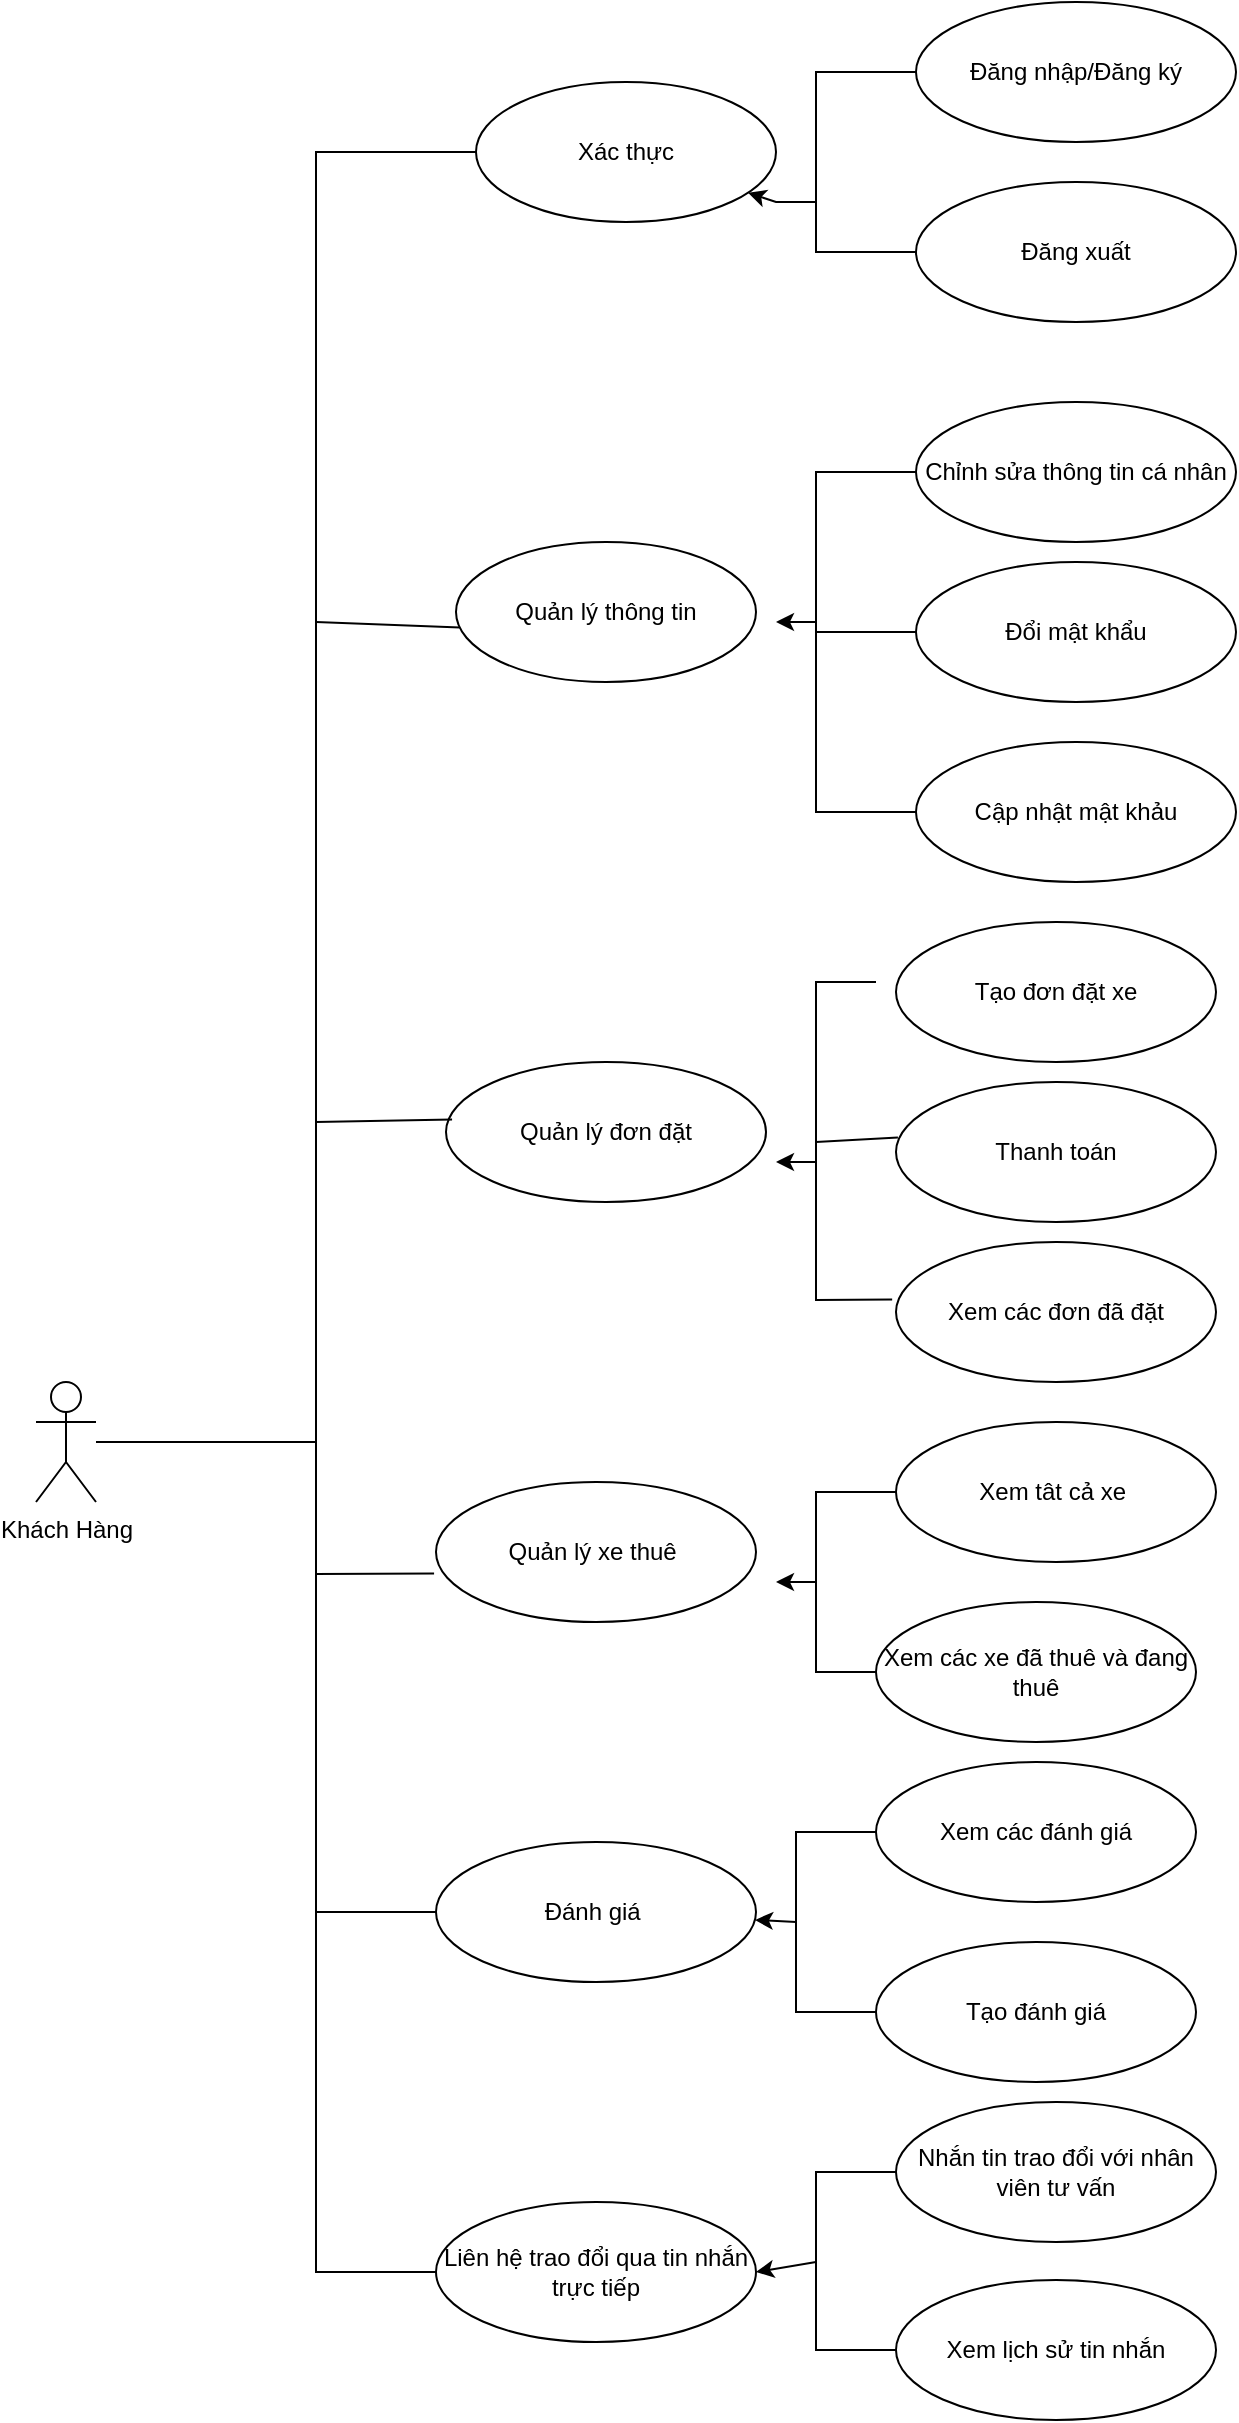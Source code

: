 <mxfile version="27.0.9">
  <diagram name="Trang-1" id="ahY1zGtWVMnq-yM7Z2r8">
    <mxGraphModel dx="2253" dy="711" grid="1" gridSize="10" guides="1" tooltips="1" connect="1" arrows="1" fold="1" page="1" pageScale="1" pageWidth="827" pageHeight="1169" math="0" shadow="0">
      <root>
        <mxCell id="0" />
        <mxCell id="1" parent="0" />
        <mxCell id="kx-mthBQ9t7jLjJqVGqb-1" value="Xác thực" style="ellipse;whiteSpace=wrap;html=1;" parent="1" vertex="1">
          <mxGeometry x="150" y="70" width="150" height="70" as="geometry" />
        </mxCell>
        <mxCell id="kx-mthBQ9t7jLjJqVGqb-2" value="Đăng nhập/Đăng ký" style="ellipse;whiteSpace=wrap;html=1;" parent="1" vertex="1">
          <mxGeometry x="370" y="30" width="160" height="70" as="geometry" />
        </mxCell>
        <mxCell id="kx-mthBQ9t7jLjJqVGqb-3" value="Đăng xuất" style="ellipse;whiteSpace=wrap;html=1;" parent="1" vertex="1">
          <mxGeometry x="370" y="120" width="160" height="70" as="geometry" />
        </mxCell>
        <mxCell id="kx-mthBQ9t7jLjJqVGqb-4" value="Quản lý thông tin" style="ellipse;whiteSpace=wrap;html=1;" parent="1" vertex="1">
          <mxGeometry x="140" y="300" width="150" height="70" as="geometry" />
        </mxCell>
        <mxCell id="kx-mthBQ9t7jLjJqVGqb-5" value="Chỉnh sửa thông tin cá nhân" style="ellipse;whiteSpace=wrap;html=1;" parent="1" vertex="1">
          <mxGeometry x="370" y="230" width="160" height="70" as="geometry" />
        </mxCell>
        <mxCell id="kx-mthBQ9t7jLjJqVGqb-6" value="Đổi mật khẩu" style="ellipse;whiteSpace=wrap;html=1;" parent="1" vertex="1">
          <mxGeometry x="370" y="310" width="160" height="70" as="geometry" />
        </mxCell>
        <mxCell id="kx-mthBQ9t7jLjJqVGqb-7" value="Cập nhật mật khảu" style="ellipse;whiteSpace=wrap;html=1;" parent="1" vertex="1">
          <mxGeometry x="370" y="400" width="160" height="70" as="geometry" />
        </mxCell>
        <mxCell id="kx-mthBQ9t7jLjJqVGqb-8" value="Quản lý đơn đặt" style="ellipse;whiteSpace=wrap;html=1;" parent="1" vertex="1">
          <mxGeometry x="135" y="560" width="160" height="70" as="geometry" />
        </mxCell>
        <mxCell id="kx-mthBQ9t7jLjJqVGqb-10" value="Thanh toán" style="ellipse;whiteSpace=wrap;html=1;" parent="1" vertex="1">
          <mxGeometry x="360" y="570" width="160" height="70" as="geometry" />
        </mxCell>
        <mxCell id="kx-mthBQ9t7jLjJqVGqb-11" value="Tạo đơn đặt xe" style="ellipse;whiteSpace=wrap;html=1;" parent="1" vertex="1">
          <mxGeometry x="360" y="490" width="160" height="70" as="geometry" />
        </mxCell>
        <mxCell id="kx-mthBQ9t7jLjJqVGqb-15" value="Quản lý xe thuê&amp;nbsp;" style="ellipse;whiteSpace=wrap;html=1;" parent="1" vertex="1">
          <mxGeometry x="130" y="770" width="160" height="70" as="geometry" />
        </mxCell>
        <mxCell id="kx-mthBQ9t7jLjJqVGqb-16" value="Xem các đơn đã đặt" style="ellipse;whiteSpace=wrap;html=1;" parent="1" vertex="1">
          <mxGeometry x="360" y="650" width="160" height="70" as="geometry" />
        </mxCell>
        <mxCell id="kx-mthBQ9t7jLjJqVGqb-18" value="Xem tât cả xe&amp;nbsp;" style="ellipse;whiteSpace=wrap;html=1;" parent="1" vertex="1">
          <mxGeometry x="360" y="740" width="160" height="70" as="geometry" />
        </mxCell>
        <mxCell id="kx-mthBQ9t7jLjJqVGqb-19" value="Xem các xe đã thuê và đang thuê" style="ellipse;whiteSpace=wrap;html=1;" parent="1" vertex="1">
          <mxGeometry x="350" y="830" width="160" height="70" as="geometry" />
        </mxCell>
        <mxCell id="kx-mthBQ9t7jLjJqVGqb-20" value="" style="endArrow=none;html=1;rounded=0;exitX=0;exitY=0.5;exitDx=0;exitDy=0;entryX=0;entryY=0.5;entryDx=0;entryDy=0;" parent="1" source="kx-mthBQ9t7jLjJqVGqb-19" target="kx-mthBQ9t7jLjJqVGqb-18" edge="1">
          <mxGeometry width="50" height="50" relative="1" as="geometry">
            <mxPoint x="390" y="700" as="sourcePoint" />
            <mxPoint x="440" y="650" as="targetPoint" />
            <Array as="points">
              <mxPoint x="320" y="865" />
              <mxPoint x="320" y="775" />
            </Array>
          </mxGeometry>
        </mxCell>
        <mxCell id="kx-mthBQ9t7jLjJqVGqb-21" value="" style="endArrow=none;html=1;rounded=0;exitX=-0.012;exitY=0.411;exitDx=0;exitDy=0;exitPerimeter=0;" parent="1" source="kx-mthBQ9t7jLjJqVGqb-16" edge="1">
          <mxGeometry width="50" height="50" relative="1" as="geometry">
            <mxPoint x="390" y="600" as="sourcePoint" />
            <mxPoint x="350" y="520" as="targetPoint" />
            <Array as="points">
              <mxPoint x="320" y="679" />
              <mxPoint x="320" y="520" />
            </Array>
          </mxGeometry>
        </mxCell>
        <mxCell id="kx-mthBQ9t7jLjJqVGqb-22" value="" style="endArrow=none;html=1;rounded=0;entryX=0.006;entryY=0.396;entryDx=0;entryDy=0;entryPerimeter=0;" parent="1" target="kx-mthBQ9t7jLjJqVGqb-10" edge="1">
          <mxGeometry width="50" height="50" relative="1" as="geometry">
            <mxPoint x="320" y="600" as="sourcePoint" />
            <mxPoint x="440" y="550" as="targetPoint" />
          </mxGeometry>
        </mxCell>
        <mxCell id="kx-mthBQ9t7jLjJqVGqb-23" value="" style="endArrow=none;html=1;rounded=0;entryX=0;entryY=0.5;entryDx=0;entryDy=0;exitX=0;exitY=0.5;exitDx=0;exitDy=0;" parent="1" source="kx-mthBQ9t7jLjJqVGqb-7" target="kx-mthBQ9t7jLjJqVGqb-5" edge="1">
          <mxGeometry width="50" height="50" relative="1" as="geometry">
            <mxPoint x="290" y="370" as="sourcePoint" />
            <mxPoint x="340" y="320" as="targetPoint" />
            <Array as="points">
              <mxPoint x="320" y="435" />
              <mxPoint x="320" y="265" />
            </Array>
          </mxGeometry>
        </mxCell>
        <mxCell id="kx-mthBQ9t7jLjJqVGqb-24" value="" style="endArrow=none;html=1;rounded=0;exitX=0;exitY=0.5;exitDx=0;exitDy=0;entryX=0;entryY=0.5;entryDx=0;entryDy=0;" parent="1" source="kx-mthBQ9t7jLjJqVGqb-3" target="kx-mthBQ9t7jLjJqVGqb-2" edge="1">
          <mxGeometry width="50" height="50" relative="1" as="geometry">
            <mxPoint x="390" y="360" as="sourcePoint" />
            <mxPoint x="440" y="310" as="targetPoint" />
            <Array as="points">
              <mxPoint x="320" y="155" />
              <mxPoint x="320" y="65" />
            </Array>
          </mxGeometry>
        </mxCell>
        <mxCell id="kx-mthBQ9t7jLjJqVGqb-25" value="" style="endArrow=none;html=1;rounded=0;entryX=0;entryY=0.5;entryDx=0;entryDy=0;" parent="1" target="kx-mthBQ9t7jLjJqVGqb-6" edge="1">
          <mxGeometry width="50" height="50" relative="1" as="geometry">
            <mxPoint x="320" y="345" as="sourcePoint" />
            <mxPoint x="440" y="170" as="targetPoint" />
          </mxGeometry>
        </mxCell>
        <mxCell id="kx-mthBQ9t7jLjJqVGqb-27" value="" style="endArrow=classic;html=1;rounded=0;" parent="1" edge="1">
          <mxGeometry width="50" height="50" relative="1" as="geometry">
            <mxPoint x="320" y="610" as="sourcePoint" />
            <mxPoint x="300" y="610" as="targetPoint" />
          </mxGeometry>
        </mxCell>
        <mxCell id="kx-mthBQ9t7jLjJqVGqb-28" value="" style="endArrow=classic;html=1;rounded=0;" parent="1" edge="1">
          <mxGeometry width="50" height="50" relative="1" as="geometry">
            <mxPoint x="320" y="820" as="sourcePoint" />
            <mxPoint x="300" y="820" as="targetPoint" />
          </mxGeometry>
        </mxCell>
        <mxCell id="kx-mthBQ9t7jLjJqVGqb-29" value="" style="endArrow=classic;html=1;rounded=0;" parent="1" edge="1">
          <mxGeometry width="50" height="50" relative="1" as="geometry">
            <mxPoint x="320" y="340" as="sourcePoint" />
            <mxPoint x="300" y="340" as="targetPoint" />
          </mxGeometry>
        </mxCell>
        <mxCell id="kx-mthBQ9t7jLjJqVGqb-30" value="" style="endArrow=classic;html=1;rounded=0;" parent="1" target="kx-mthBQ9t7jLjJqVGqb-1" edge="1">
          <mxGeometry width="50" height="50" relative="1" as="geometry">
            <mxPoint x="320" y="130" as="sourcePoint" />
            <mxPoint x="440" y="290" as="targetPoint" />
            <Array as="points">
              <mxPoint x="300" y="130" />
            </Array>
          </mxGeometry>
        </mxCell>
        <mxCell id="kx-mthBQ9t7jLjJqVGqb-31" value="" style="endArrow=none;html=1;rounded=0;exitX=-0.006;exitY=0.654;exitDx=0;exitDy=0;exitPerimeter=0;entryX=0;entryY=0.5;entryDx=0;entryDy=0;" parent="1" source="kx-mthBQ9t7jLjJqVGqb-15" target="kx-mthBQ9t7jLjJqVGqb-1" edge="1">
          <mxGeometry width="50" height="50" relative="1" as="geometry">
            <mxPoint x="190" y="480" as="sourcePoint" />
            <mxPoint x="240" y="430" as="targetPoint" />
            <Array as="points">
              <mxPoint x="70" y="816" />
              <mxPoint x="70" y="105" />
            </Array>
          </mxGeometry>
        </mxCell>
        <mxCell id="kx-mthBQ9t7jLjJqVGqb-32" value="" style="endArrow=none;html=1;rounded=0;entryX=0.019;entryY=0.411;entryDx=0;entryDy=0;entryPerimeter=0;" parent="1" target="kx-mthBQ9t7jLjJqVGqb-8" edge="1">
          <mxGeometry width="50" height="50" relative="1" as="geometry">
            <mxPoint x="70" y="590" as="sourcePoint" />
            <mxPoint x="240" y="570" as="targetPoint" />
          </mxGeometry>
        </mxCell>
        <mxCell id="kx-mthBQ9t7jLjJqVGqb-33" value="" style="endArrow=none;html=1;rounded=0;entryX=0.013;entryY=0.611;entryDx=0;entryDy=0;entryPerimeter=0;" parent="1" target="kx-mthBQ9t7jLjJqVGqb-4" edge="1">
          <mxGeometry width="50" height="50" relative="1" as="geometry">
            <mxPoint x="70" y="340" as="sourcePoint" />
            <mxPoint x="240" y="410" as="targetPoint" />
          </mxGeometry>
        </mxCell>
        <mxCell id="kx-mthBQ9t7jLjJqVGqb-34" value="Khách Hàng" style="shape=umlActor;verticalLabelPosition=bottom;verticalAlign=top;html=1;outlineConnect=0;" parent="1" vertex="1">
          <mxGeometry x="-70" y="720" width="30" height="60" as="geometry" />
        </mxCell>
        <mxCell id="kx-mthBQ9t7jLjJqVGqb-38" value="" style="endArrow=none;html=1;rounded=0;" parent="1" source="kx-mthBQ9t7jLjJqVGqb-34" edge="1">
          <mxGeometry width="50" height="50" relative="1" as="geometry">
            <mxPoint x="190" y="490" as="sourcePoint" />
            <mxPoint x="70" y="750" as="targetPoint" />
          </mxGeometry>
        </mxCell>
        <mxCell id="4oFKNxRPFpt1JRnm4E1M-1" value="Đánh giá&amp;nbsp;" style="ellipse;whiteSpace=wrap;html=1;" parent="1" vertex="1">
          <mxGeometry x="130" y="950" width="160" height="70" as="geometry" />
        </mxCell>
        <mxCell id="4oFKNxRPFpt1JRnm4E1M-3" value="Xem các đánh giá" style="ellipse;whiteSpace=wrap;html=1;" parent="1" vertex="1">
          <mxGeometry x="350" y="910" width="160" height="70" as="geometry" />
        </mxCell>
        <mxCell id="4oFKNxRPFpt1JRnm4E1M-4" value="Tạo đánh giá" style="ellipse;whiteSpace=wrap;html=1;" parent="1" vertex="1">
          <mxGeometry x="350" y="1000" width="160" height="70" as="geometry" />
        </mxCell>
        <mxCell id="4oFKNxRPFpt1JRnm4E1M-5" value="" style="endArrow=none;html=1;rounded=0;entryX=0;entryY=0.5;entryDx=0;entryDy=0;exitX=0;exitY=0.5;exitDx=0;exitDy=0;" parent="1" source="4oFKNxRPFpt1JRnm4E1M-4" target="4oFKNxRPFpt1JRnm4E1M-3" edge="1">
          <mxGeometry width="50" height="50" relative="1" as="geometry">
            <mxPoint x="310" y="1040" as="sourcePoint" />
            <mxPoint x="310" y="950" as="targetPoint" />
            <Array as="points">
              <mxPoint x="310" y="1035" />
              <mxPoint x="310" y="945" />
            </Array>
          </mxGeometry>
        </mxCell>
        <mxCell id="4oFKNxRPFpt1JRnm4E1M-9" value="" style="endArrow=none;html=1;rounded=0;entryX=0;entryY=0.5;entryDx=0;entryDy=0;" parent="1" target="4oFKNxRPFpt1JRnm4E1M-1" edge="1">
          <mxGeometry width="50" height="50" relative="1" as="geometry">
            <mxPoint x="70" y="810" as="sourcePoint" />
            <mxPoint x="290" y="970" as="targetPoint" />
            <Array as="points">
              <mxPoint x="70" y="985" />
            </Array>
          </mxGeometry>
        </mxCell>
        <mxCell id="4oFKNxRPFpt1JRnm4E1M-10" value="" style="endArrow=classic;html=1;rounded=0;" parent="1" target="4oFKNxRPFpt1JRnm4E1M-1" edge="1">
          <mxGeometry width="50" height="50" relative="1" as="geometry">
            <mxPoint x="310" y="990" as="sourcePoint" />
            <mxPoint x="290" y="970" as="targetPoint" />
          </mxGeometry>
        </mxCell>
        <mxCell id="8zyOQDns1Qhu1ZcSszqa-1" value="Liên hệ trao đổi qua tin nhắn trực tiếp" style="ellipse;whiteSpace=wrap;html=1;" vertex="1" parent="1">
          <mxGeometry x="130" y="1130" width="160" height="70" as="geometry" />
        </mxCell>
        <mxCell id="8zyOQDns1Qhu1ZcSszqa-2" value="Nhắn tin trao đổi với nhân viên tư vấn" style="ellipse;whiteSpace=wrap;html=1;" vertex="1" parent="1">
          <mxGeometry x="360" y="1080" width="160" height="70" as="geometry" />
        </mxCell>
        <mxCell id="8zyOQDns1Qhu1ZcSszqa-3" value="Xem lịch sử tin nhắn" style="ellipse;whiteSpace=wrap;html=1;" vertex="1" parent="1">
          <mxGeometry x="360" y="1169" width="160" height="70" as="geometry" />
        </mxCell>
        <mxCell id="8zyOQDns1Qhu1ZcSszqa-4" value="" style="endArrow=none;html=1;rounded=0;exitX=0;exitY=0.5;exitDx=0;exitDy=0;entryX=0;entryY=0.5;entryDx=0;entryDy=0;" edge="1" parent="1" source="8zyOQDns1Qhu1ZcSszqa-2" target="8zyOQDns1Qhu1ZcSszqa-3">
          <mxGeometry width="50" height="50" relative="1" as="geometry">
            <mxPoint x="-10" y="1130" as="sourcePoint" />
            <mxPoint x="40" y="1080" as="targetPoint" />
            <Array as="points">
              <mxPoint x="320" y="1115" />
              <mxPoint x="320" y="1204" />
            </Array>
          </mxGeometry>
        </mxCell>
        <mxCell id="8zyOQDns1Qhu1ZcSszqa-5" value="" style="endArrow=classic;html=1;rounded=0;entryX=1;entryY=0.5;entryDx=0;entryDy=0;" edge="1" parent="1" target="8zyOQDns1Qhu1ZcSszqa-1">
          <mxGeometry width="50" height="50" relative="1" as="geometry">
            <mxPoint x="320" y="1160" as="sourcePoint" />
            <mxPoint x="40" y="1080" as="targetPoint" />
          </mxGeometry>
        </mxCell>
        <mxCell id="8zyOQDns1Qhu1ZcSszqa-6" value="" style="endArrow=none;html=1;rounded=0;exitX=0;exitY=0.5;exitDx=0;exitDy=0;" edge="1" parent="1" source="8zyOQDns1Qhu1ZcSszqa-1">
          <mxGeometry width="50" height="50" relative="1" as="geometry">
            <mxPoint x="-10" y="1130" as="sourcePoint" />
            <mxPoint x="70" y="980" as="targetPoint" />
            <Array as="points">
              <mxPoint x="70" y="1165" />
            </Array>
          </mxGeometry>
        </mxCell>
      </root>
    </mxGraphModel>
  </diagram>
</mxfile>
